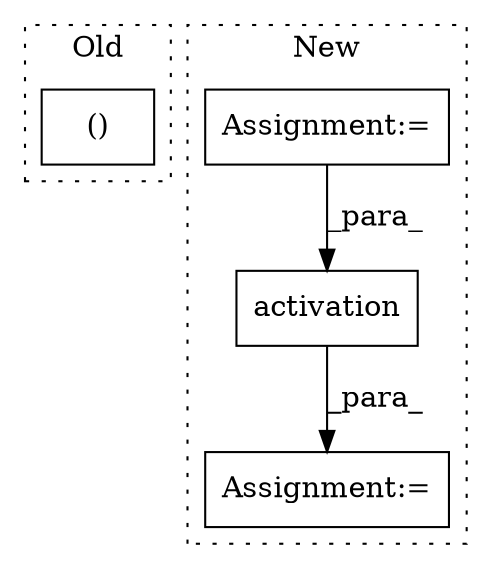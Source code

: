 digraph G {
subgraph cluster0 {
1 [label="()" a="106" s="30419" l="29" shape="box"];
label = "Old";
style="dotted";
}
subgraph cluster1 {
2 [label="activation" a="32" s="30608,30626" l="11,1" shape="box"];
3 [label="Assignment:=" a="7" s="30602" l="1" shape="box"];
4 [label="Assignment:=" a="7" s="30205" l="7" shape="box"];
label = "New";
style="dotted";
}
2 -> 3 [label="_para_"];
4 -> 2 [label="_para_"];
}